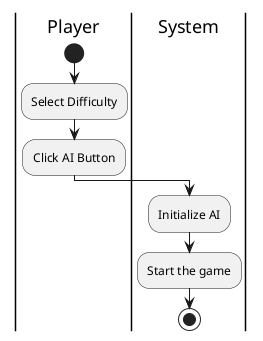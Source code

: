 @startuml startIAUC
|Player|
start
:Select Difficulty;
:Click AI Button;

|System|
:Initialize AI;
:Start the game;
stop
@enduml
